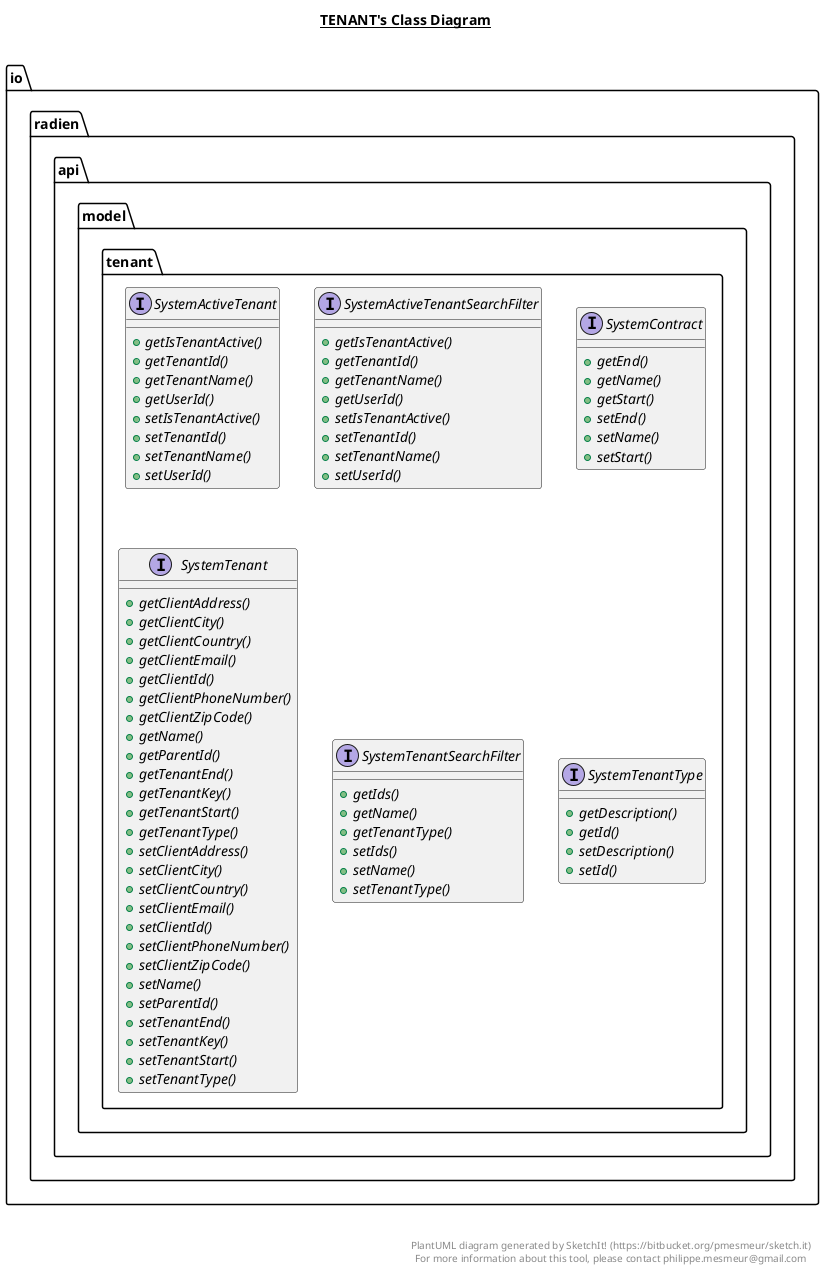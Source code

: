 @startuml

title __TENANT's Class Diagram__\n

  namespace io.radien.api {
    namespace model {
      namespace tenant {
        interface io.radien.api.model.tenant.SystemActiveTenant {
            {abstract} + getIsTenantActive()
            {abstract} + getTenantId()
            {abstract} + getTenantName()
            {abstract} + getUserId()
            {abstract} + setIsTenantActive()
            {abstract} + setTenantId()
            {abstract} + setTenantName()
            {abstract} + setUserId()
        }
      }
    }
  }
  

  namespace io.radien.api {
    namespace model {
      namespace tenant {
        interface io.radien.api.model.tenant.SystemActiveTenantSearchFilter {
            {abstract} + getIsTenantActive()
            {abstract} + getTenantId()
            {abstract} + getTenantName()
            {abstract} + getUserId()
            {abstract} + setIsTenantActive()
            {abstract} + setTenantId()
            {abstract} + setTenantName()
            {abstract} + setUserId()
        }
      }
    }
  }
  

  namespace io.radien.api {
    namespace model {
      namespace tenant {
        interface io.radien.api.model.tenant.SystemContract {
            {abstract} + getEnd()
            {abstract} + getName()
            {abstract} + getStart()
            {abstract} + setEnd()
            {abstract} + setName()
            {abstract} + setStart()
        }
      }
    }
  }
  

  namespace io.radien.api {
    namespace model {
      namespace tenant {
        interface io.radien.api.model.tenant.SystemTenant {
            {abstract} + getClientAddress()
            {abstract} + getClientCity()
            {abstract} + getClientCountry()
            {abstract} + getClientEmail()
            {abstract} + getClientId()
            {abstract} + getClientPhoneNumber()
            {abstract} + getClientZipCode()
            {abstract} + getName()
            {abstract} + getParentId()
            {abstract} + getTenantEnd()
            {abstract} + getTenantKey()
            {abstract} + getTenantStart()
            {abstract} + getTenantType()
            {abstract} + setClientAddress()
            {abstract} + setClientCity()
            {abstract} + setClientCountry()
            {abstract} + setClientEmail()
            {abstract} + setClientId()
            {abstract} + setClientPhoneNumber()
            {abstract} + setClientZipCode()
            {abstract} + setName()
            {abstract} + setParentId()
            {abstract} + setTenantEnd()
            {abstract} + setTenantKey()
            {abstract} + setTenantStart()
            {abstract} + setTenantType()
        }
      }
    }
  }
  

  namespace io.radien.api {
    namespace model {
      namespace tenant {
        interface io.radien.api.model.tenant.SystemTenantSearchFilter {
            {abstract} + getIds()
            {abstract} + getName()
            {abstract} + getTenantType()
            {abstract} + setIds()
            {abstract} + setName()
            {abstract} + setTenantType()
        }
      }
    }
  }
  

  namespace io.radien.api {
    namespace model {
      namespace tenant {
        interface io.radien.api.model.tenant.SystemTenantType {
            {abstract} + getDescription()
            {abstract} + getId()
            {abstract} + setDescription()
            {abstract} + setId()
        }
      }
    }
  }
  



right footer


PlantUML diagram generated by SketchIt! (https://bitbucket.org/pmesmeur/sketch.it)
For more information about this tool, please contact philippe.mesmeur@gmail.com
endfooter

@enduml
